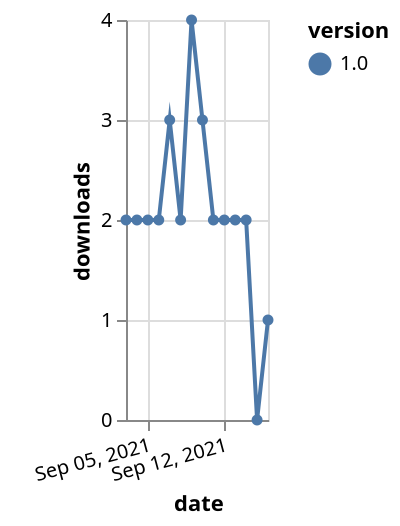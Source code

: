 {"$schema": "https://vega.github.io/schema/vega-lite/v5.json", "description": "A simple bar chart with embedded data.", "data": {"values": [{"date": "2021-09-03", "total": 2465, "delta": 2, "version": "1.0"}, {"date": "2021-09-04", "total": 2467, "delta": 2, "version": "1.0"}, {"date": "2021-09-05", "total": 2469, "delta": 2, "version": "1.0"}, {"date": "2021-09-06", "total": 2471, "delta": 2, "version": "1.0"}, {"date": "2021-09-07", "total": 2474, "delta": 3, "version": "1.0"}, {"date": "2021-09-08", "total": 2476, "delta": 2, "version": "1.0"}, {"date": "2021-09-09", "total": 2480, "delta": 4, "version": "1.0"}, {"date": "2021-09-10", "total": 2483, "delta": 3, "version": "1.0"}, {"date": "2021-09-11", "total": 2485, "delta": 2, "version": "1.0"}, {"date": "2021-09-12", "total": 2487, "delta": 2, "version": "1.0"}, {"date": "2021-09-13", "total": 2489, "delta": 2, "version": "1.0"}, {"date": "2021-09-14", "total": 2491, "delta": 2, "version": "1.0"}, {"date": "2021-09-15", "total": 2491, "delta": 0, "version": "1.0"}, {"date": "2021-09-16", "total": 2492, "delta": 1, "version": "1.0"}]}, "width": "container", "mark": {"type": "line", "point": {"filled": true}}, "encoding": {"x": {"field": "date", "type": "temporal", "timeUnit": "yearmonthdate", "title": "date", "axis": {"labelAngle": -15}}, "y": {"field": "delta", "type": "quantitative", "title": "downloads"}, "color": {"field": "version", "type": "nominal"}, "tooltip": {"field": "delta"}}}